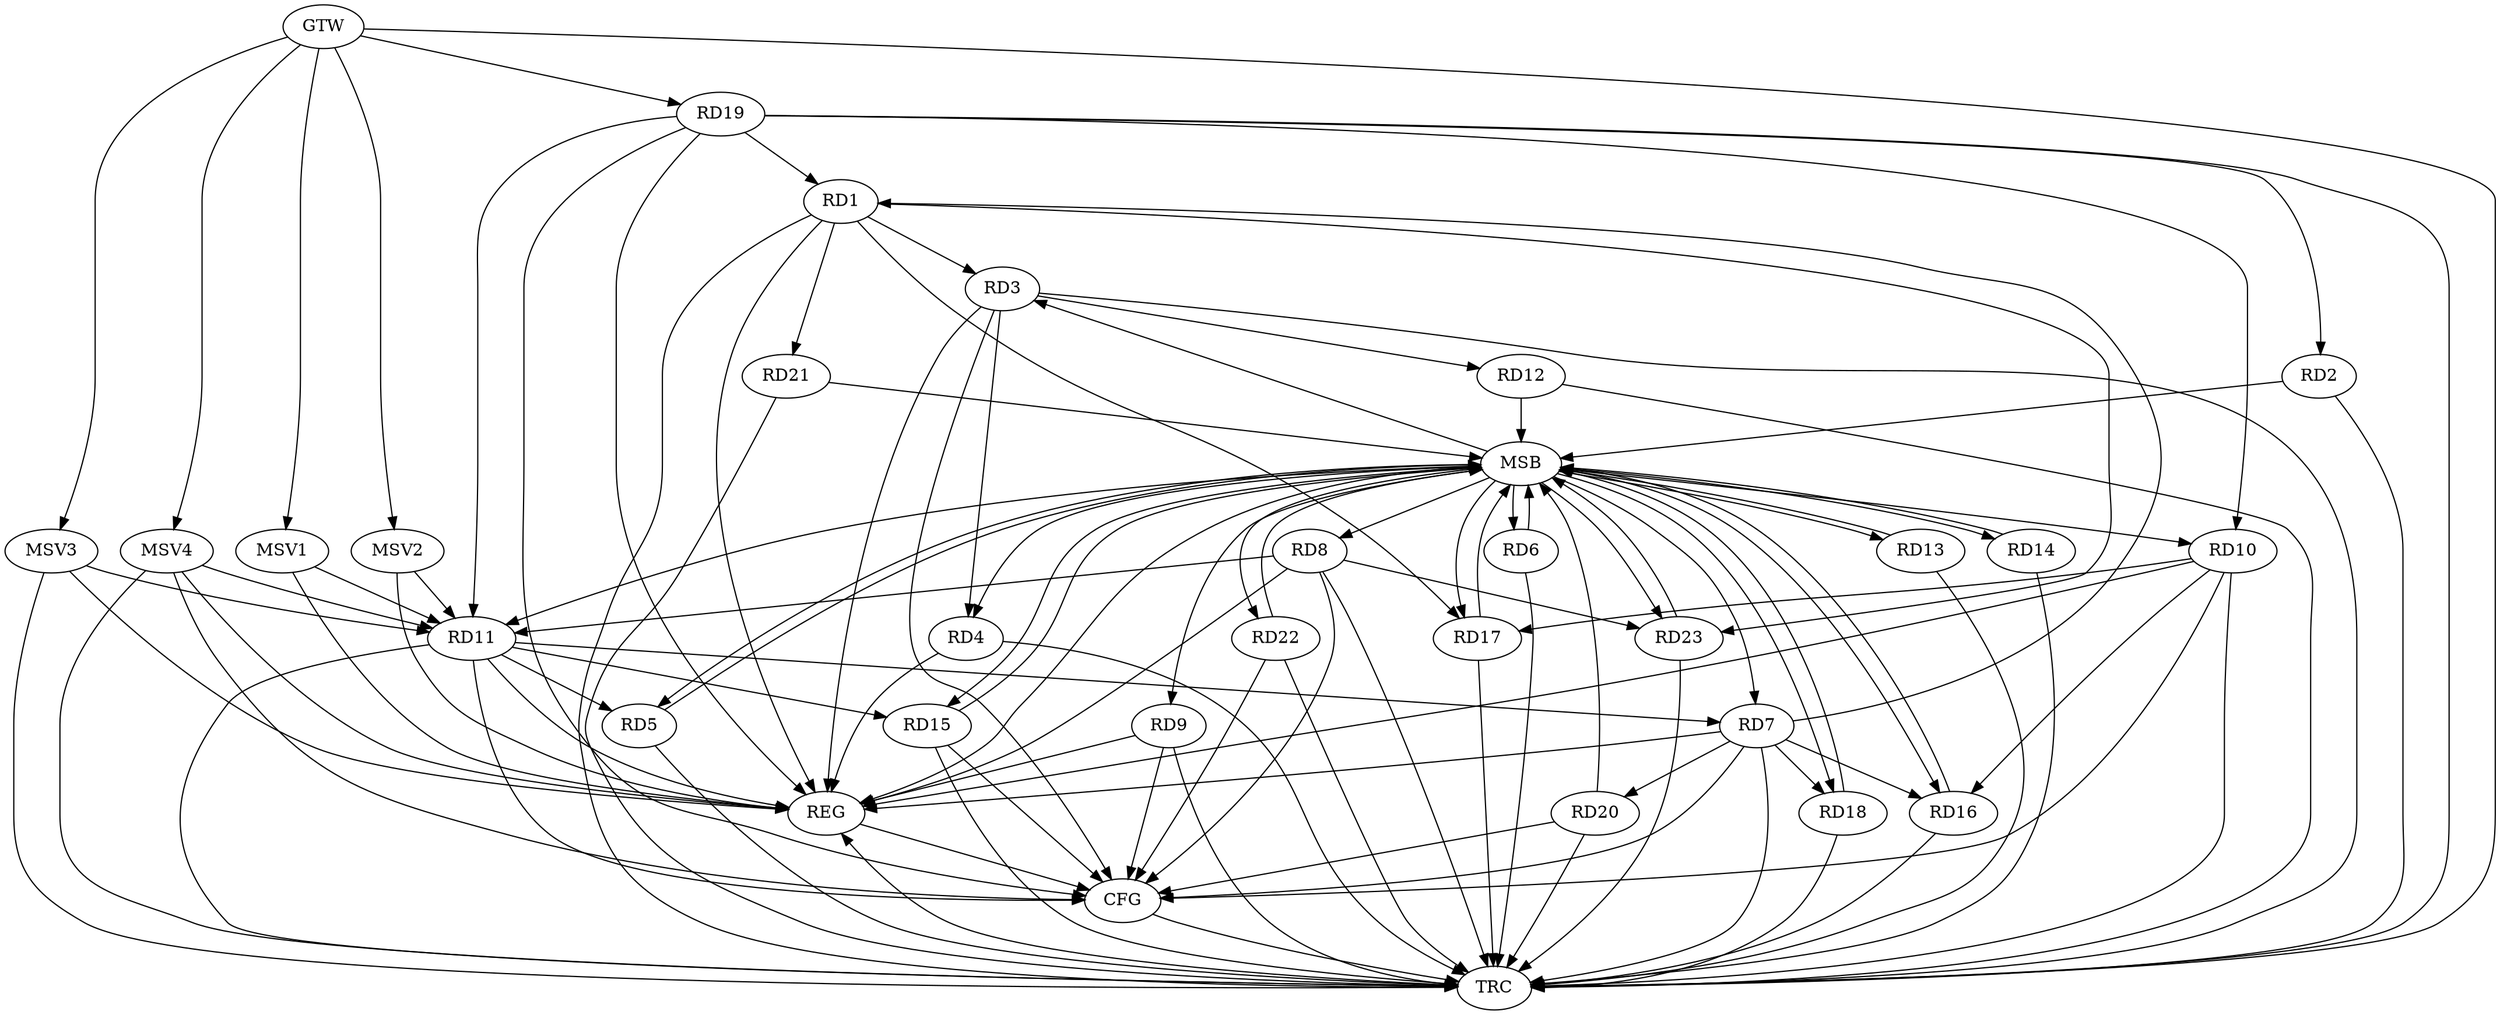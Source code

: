 strict digraph G {
  RD1 [ label="RD1" ];
  RD2 [ label="RD2" ];
  RD3 [ label="RD3" ];
  RD4 [ label="RD4" ];
  RD5 [ label="RD5" ];
  RD6 [ label="RD6" ];
  RD7 [ label="RD7" ];
  RD8 [ label="RD8" ];
  RD9 [ label="RD9" ];
  RD10 [ label="RD10" ];
  RD11 [ label="RD11" ];
  RD12 [ label="RD12" ];
  RD13 [ label="RD13" ];
  RD14 [ label="RD14" ];
  RD15 [ label="RD15" ];
  RD16 [ label="RD16" ];
  RD17 [ label="RD17" ];
  RD18 [ label="RD18" ];
  RD19 [ label="RD19" ];
  RD20 [ label="RD20" ];
  RD21 [ label="RD21" ];
  RD22 [ label="RD22" ];
  RD23 [ label="RD23" ];
  GTW [ label="GTW" ];
  REG [ label="REG" ];
  MSB [ label="MSB" ];
  CFG [ label="CFG" ];
  TRC [ label="TRC" ];
  MSV1 [ label="MSV1" ];
  MSV2 [ label="MSV2" ];
  MSV3 [ label="MSV3" ];
  MSV4 [ label="MSV4" ];
  RD1 -> RD3;
  RD7 -> RD1;
  RD1 -> RD17;
  RD19 -> RD1;
  RD1 -> RD21;
  RD1 -> RD23;
  RD19 -> RD2;
  RD3 -> RD4;
  RD3 -> RD12;
  RD11 -> RD5;
  RD11 -> RD7;
  RD7 -> RD16;
  RD7 -> RD18;
  RD7 -> RD20;
  RD8 -> RD11;
  RD8 -> RD23;
  RD10 -> RD16;
  RD10 -> RD17;
  RD19 -> RD10;
  RD11 -> RD15;
  RD19 -> RD11;
  GTW -> RD19;
  RD1 -> REG;
  RD3 -> REG;
  RD4 -> REG;
  RD7 -> REG;
  RD8 -> REG;
  RD9 -> REG;
  RD10 -> REG;
  RD11 -> REG;
  RD19 -> REG;
  RD2 -> MSB;
  MSB -> RD8;
  MSB -> REG;
  RD5 -> MSB;
  MSB -> RD18;
  RD6 -> MSB;
  MSB -> RD4;
  MSB -> RD13;
  MSB -> RD14;
  RD12 -> MSB;
  MSB -> RD5;
  MSB -> RD16;
  MSB -> RD17;
  MSB -> RD23;
  RD13 -> MSB;
  MSB -> RD15;
  RD14 -> MSB;
  MSB -> RD3;
  MSB -> RD22;
  RD15 -> MSB;
  MSB -> RD9;
  RD16 -> MSB;
  RD17 -> MSB;
  RD18 -> MSB;
  MSB -> RD7;
  RD20 -> MSB;
  MSB -> RD6;
  MSB -> RD10;
  RD21 -> MSB;
  MSB -> RD11;
  RD22 -> MSB;
  RD23 -> MSB;
  RD3 -> CFG;
  RD11 -> CFG;
  RD10 -> CFG;
  RD20 -> CFG;
  RD9 -> CFG;
  RD8 -> CFG;
  RD7 -> CFG;
  RD19 -> CFG;
  RD15 -> CFG;
  RD22 -> CFG;
  REG -> CFG;
  RD1 -> TRC;
  RD2 -> TRC;
  RD3 -> TRC;
  RD4 -> TRC;
  RD5 -> TRC;
  RD6 -> TRC;
  RD7 -> TRC;
  RD8 -> TRC;
  RD9 -> TRC;
  RD10 -> TRC;
  RD11 -> TRC;
  RD12 -> TRC;
  RD13 -> TRC;
  RD14 -> TRC;
  RD15 -> TRC;
  RD16 -> TRC;
  RD17 -> TRC;
  RD18 -> TRC;
  RD19 -> TRC;
  RD20 -> TRC;
  RD21 -> TRC;
  RD22 -> TRC;
  RD23 -> TRC;
  GTW -> TRC;
  CFG -> TRC;
  TRC -> REG;
  MSV1 -> RD11;
  GTW -> MSV1;
  MSV1 -> REG;
  MSV2 -> RD11;
  GTW -> MSV2;
  MSV2 -> REG;
  MSV3 -> RD11;
  MSV4 -> RD11;
  GTW -> MSV3;
  MSV3 -> REG;
  MSV3 -> TRC;
  GTW -> MSV4;
  MSV4 -> REG;
  MSV4 -> TRC;
  MSV4 -> CFG;
}
